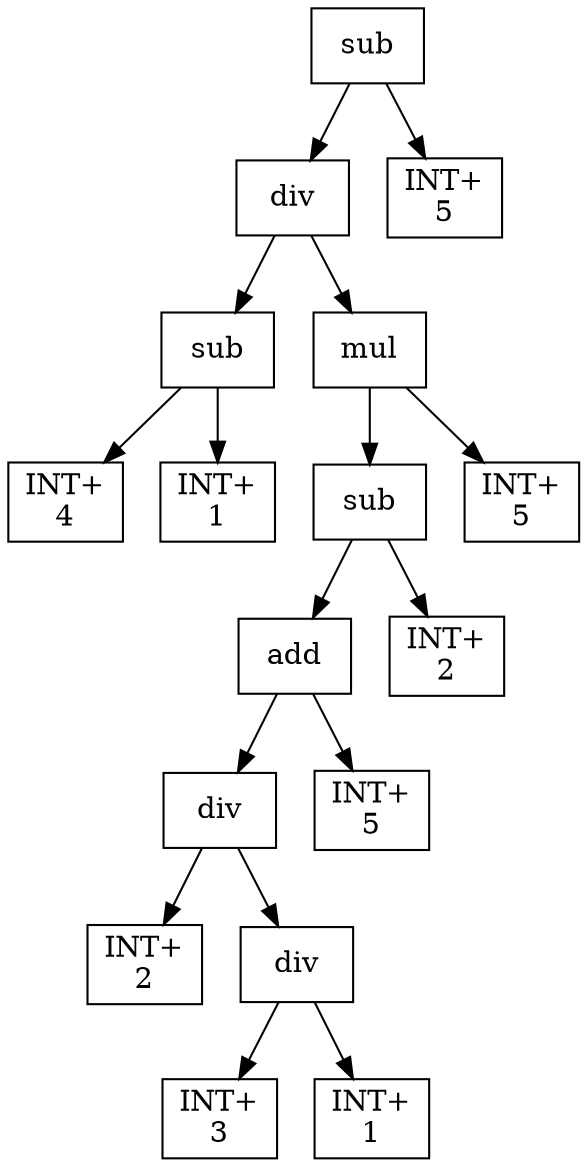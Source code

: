 digraph expr {
  node [shape=box];
  n1 [label="sub"];
  n2 [label="div"];
  n3 [label="sub"];
  n4 [label="INT+\n4"];
  n5 [label="INT+\n1"];
  n3 -> n4;
  n3 -> n5;
  n6 [label="mul"];
  n7 [label="sub"];
  n8 [label="add"];
  n9 [label="div"];
  n10 [label="INT+\n2"];
  n11 [label="div"];
  n12 [label="INT+\n3"];
  n13 [label="INT+\n1"];
  n11 -> n12;
  n11 -> n13;
  n9 -> n10;
  n9 -> n11;
  n14 [label="INT+\n5"];
  n8 -> n9;
  n8 -> n14;
  n15 [label="INT+\n2"];
  n7 -> n8;
  n7 -> n15;
  n16 [label="INT+\n5"];
  n6 -> n7;
  n6 -> n16;
  n2 -> n3;
  n2 -> n6;
  n17 [label="INT+\n5"];
  n1 -> n2;
  n1 -> n17;
}